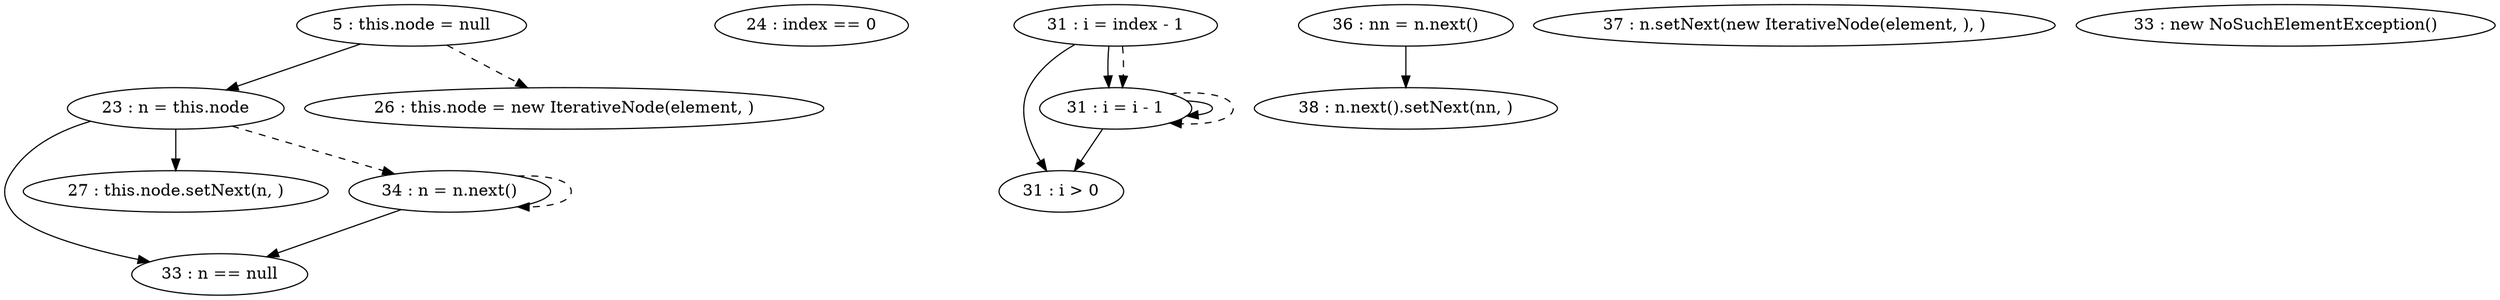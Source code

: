 digraph G {
"5 : this.node = null"
"5 : this.node = null" -> "23 : n = this.node"
"5 : this.node = null" -> "26 : this.node = new IterativeNode(element, )" [style=dashed]
"23 : n = this.node"
"23 : n = this.node" -> "33 : n == null"
"23 : n = this.node" -> "27 : this.node.setNext(n, )"
"23 : n = this.node" -> "34 : n = n.next()" [style=dashed]
"24 : index == 0"
"26 : this.node = new IterativeNode(element, )"
"27 : this.node.setNext(n, )"
"31 : i = index - 1"
"31 : i = index - 1" -> "31 : i > 0"
"31 : i = index - 1" -> "31 : i = i - 1"
"31 : i = index - 1" -> "31 : i = i - 1" [style=dashed]
"31 : i > 0"
"33 : n == null"
"36 : nn = n.next()"
"36 : nn = n.next()" -> "38 : n.next().setNext(nn, )"
"37 : n.setNext(new IterativeNode(element, ), )"
"38 : n.next().setNext(nn, )"
"33 : new NoSuchElementException()"
"34 : n = n.next()"
"34 : n = n.next()" -> "33 : n == null"
"34 : n = n.next()" -> "34 : n = n.next()" [style=dashed]
"31 : i = i - 1"
"31 : i = i - 1" -> "31 : i > 0"
"31 : i = i - 1" -> "31 : i = i - 1"
"31 : i = i - 1" -> "31 : i = i - 1" [style=dashed]
}